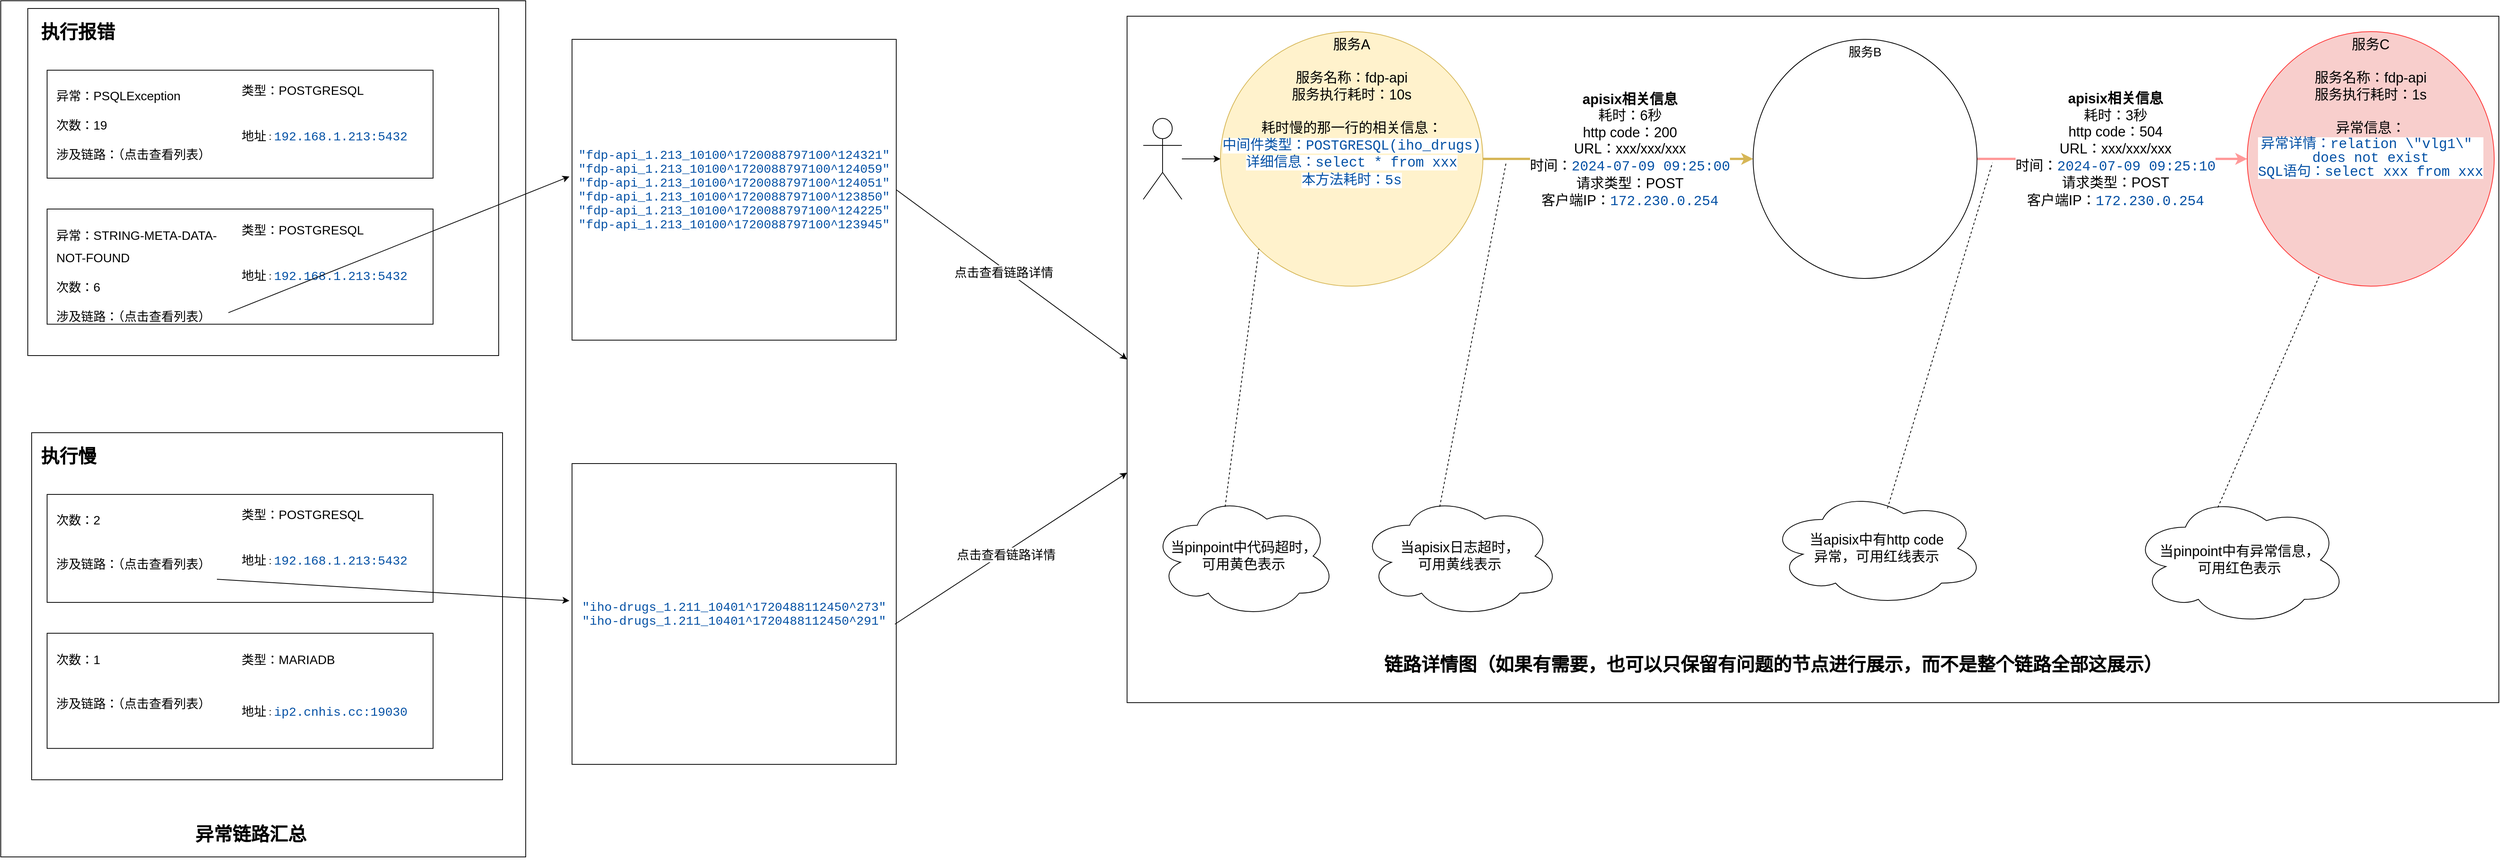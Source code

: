 <mxfile version="24.6.4" type="github">
  <diagram name="第 1 页" id="ANI2F4AvsXiIucCKKWBM">
    <mxGraphModel dx="3217" dy="1240" grid="1" gridSize="10" guides="1" tooltips="1" connect="1" arrows="1" fold="1" page="1" pageScale="1" pageWidth="827" pageHeight="1169" math="0" shadow="0">
      <root>
        <mxCell id="0" />
        <mxCell id="1" parent="0" />
        <mxCell id="_UZ0ICPovGzDHKH6tCGx-78" value="" style="rounded=0;whiteSpace=wrap;html=1;" vertex="1" parent="1">
          <mxGeometry x="-820" y="10" width="680" height="1110" as="geometry" />
        </mxCell>
        <mxCell id="_UZ0ICPovGzDHKH6tCGx-6" value="" style="whiteSpace=wrap;html=1;" vertex="1" parent="1">
          <mxGeometry x="-785" y="20" width="610" height="450" as="geometry" />
        </mxCell>
        <mxCell id="_UZ0ICPovGzDHKH6tCGx-14" value="" style="group" vertex="1" connectable="0" parent="1">
          <mxGeometry x="-760" y="100" width="500" height="140" as="geometry" />
        </mxCell>
        <mxCell id="_UZ0ICPovGzDHKH6tCGx-8" value="" style="rounded=0;whiteSpace=wrap;html=1;" vertex="1" parent="_UZ0ICPovGzDHKH6tCGx-14">
          <mxGeometry width="500" height="140" as="geometry" />
        </mxCell>
        <mxCell id="_UZ0ICPovGzDHKH6tCGx-9" value="&lt;h1 style=&quot;margin-top: 0px;&quot;&gt;&lt;span style=&quot;font-weight: normal;&quot;&gt;&lt;font style=&quot;font-size: 16px;&quot;&gt;异常：PSQLException&lt;/font&gt;&lt;/span&gt;&lt;/h1&gt;&lt;div&gt;&lt;span style=&quot;font-weight: normal;&quot;&gt;&lt;font style=&quot;font-size: 16px;&quot;&gt;次数：19&lt;/font&gt;&lt;/span&gt;&lt;/div&gt;&lt;div&gt;&lt;span style=&quot;font-weight: normal;&quot;&gt;&lt;font style=&quot;font-size: 16px;&quot;&gt;&lt;br&gt;&lt;/font&gt;&lt;/span&gt;&lt;/div&gt;&lt;div&gt;&lt;span style=&quot;font-weight: normal;&quot;&gt;&lt;font style=&quot;font-size: 16px;&quot;&gt;涉及链路：（点击查看列表）&lt;/font&gt;&lt;/span&gt;&lt;/div&gt;" style="text;html=1;whiteSpace=wrap;overflow=hidden;rounded=0;" vertex="1" parent="_UZ0ICPovGzDHKH6tCGx-14">
          <mxGeometry x="10" y="10" width="230" height="110" as="geometry" />
        </mxCell>
        <mxCell id="_UZ0ICPovGzDHKH6tCGx-10" value="&lt;h1 style=&quot;margin-top: 0px; font-size: 16px;&quot;&gt;&lt;span style=&quot;font-size: 16px; font-weight: 400;&quot;&gt;类型：&lt;/span&gt;&lt;span style=&quot;font-weight: normal;&quot;&gt;POSTGRESQL&lt;/span&gt;&lt;/h1&gt;&lt;div&gt;&lt;span style=&quot;font-weight: normal;&quot;&gt;&lt;br&gt;&lt;/span&gt;&lt;/div&gt;&lt;div&gt;&lt;span style=&quot;font-weight: normal;&quot;&gt;&lt;br&gt;&lt;/span&gt;&lt;/div&gt;&lt;div&gt;&lt;span style=&quot;font-weight: normal; font-size: 16px;&quot;&gt;地址&lt;/span&gt;&lt;span style=&quot;font-weight: normal;&quot;&gt;&lt;font size=&quot;1&quot;&gt;：&lt;/font&gt;&lt;/span&gt;&lt;span style=&quot;color: rgb(4, 81, 165); background-color: rgb(255, 255, 255); font-family: IBMPlexMono, &amp;quot;Courier New&amp;quot;, monospace, Consolas, &amp;quot;Courier New&amp;quot;, monospace; white-space: pre;&quot;&gt;&lt;font style=&quot;font-size: 16px;&quot;&gt;192.168.1.213:5432&lt;/font&gt;&lt;/span&gt;&lt;/div&gt;" style="text;html=1;whiteSpace=wrap;overflow=hidden;rounded=0;" vertex="1" parent="_UZ0ICPovGzDHKH6tCGx-14">
          <mxGeometry x="250" y="10" width="230" height="110" as="geometry" />
        </mxCell>
        <mxCell id="_UZ0ICPovGzDHKH6tCGx-15" value="" style="group" vertex="1" connectable="0" parent="1">
          <mxGeometry x="-760" y="280" width="500" height="160" as="geometry" />
        </mxCell>
        <mxCell id="_UZ0ICPovGzDHKH6tCGx-16" value="" style="rounded=0;whiteSpace=wrap;html=1;" vertex="1" parent="_UZ0ICPovGzDHKH6tCGx-15">
          <mxGeometry width="500" height="149.333" as="geometry" />
        </mxCell>
        <mxCell id="_UZ0ICPovGzDHKH6tCGx-17" value="&lt;h1 style=&quot;margin-top: 0px;&quot;&gt;&lt;span style=&quot;font-size: 19px; font-weight: normal;&quot;&gt;&lt;font style=&quot;font-size: 16px;&quot;&gt;异常：&lt;/font&gt;&lt;/span&gt;&lt;font style=&quot;font-size: 16px; font-weight: normal;&quot;&gt;STRING-META-DATA-NOT-FOUND&lt;/font&gt;&lt;/h1&gt;&lt;div&gt;&lt;span style=&quot;font-weight: normal;&quot;&gt;&lt;font style=&quot;font-size: 16px;&quot;&gt;次数：6&lt;/font&gt;&lt;/span&gt;&lt;/div&gt;&lt;div&gt;&lt;span style=&quot;font-weight: normal;&quot;&gt;&lt;font style=&quot;font-size: 16px;&quot;&gt;&lt;br&gt;&lt;/font&gt;&lt;/span&gt;&lt;/div&gt;&lt;div&gt;&lt;span style=&quot;font-weight: normal;&quot;&gt;&lt;font style=&quot;font-size: 16px;&quot;&gt;涉及链路：（点击查看列表）&lt;/font&gt;&lt;/span&gt;&lt;/div&gt;" style="text;html=1;whiteSpace=wrap;overflow=hidden;rounded=0;" vertex="1" parent="_UZ0ICPovGzDHKH6tCGx-15">
          <mxGeometry x="10" y="10.667" width="220" height="149.333" as="geometry" />
        </mxCell>
        <mxCell id="_UZ0ICPovGzDHKH6tCGx-18" value="&lt;h1 style=&quot;margin-top: 0px; font-size: 16px;&quot;&gt;&lt;span style=&quot;font-size: 16px; font-weight: 400;&quot;&gt;类型：&lt;/span&gt;&lt;span style=&quot;font-weight: normal;&quot;&gt;POSTGRESQL&lt;/span&gt;&lt;/h1&gt;&lt;div&gt;&lt;span style=&quot;font-weight: normal;&quot;&gt;&lt;br&gt;&lt;/span&gt;&lt;/div&gt;&lt;div&gt;&lt;span style=&quot;font-weight: normal;&quot;&gt;&lt;br&gt;&lt;/span&gt;&lt;/div&gt;&lt;div&gt;&lt;span style=&quot;font-weight: normal; font-size: 16px;&quot;&gt;地址&lt;/span&gt;&lt;span style=&quot;font-weight: normal;&quot;&gt;&lt;font size=&quot;1&quot;&gt;：&lt;/font&gt;&lt;/span&gt;&lt;span style=&quot;color: rgb(4, 81, 165); background-color: rgb(255, 255, 255); font-family: IBMPlexMono, &amp;quot;Courier New&amp;quot;, monospace, Consolas, &amp;quot;Courier New&amp;quot;, monospace; white-space: pre;&quot;&gt;&lt;font style=&quot;font-size: 16px;&quot;&gt;192.168.1.213:5432&lt;/font&gt;&lt;/span&gt;&lt;/div&gt;" style="text;html=1;whiteSpace=wrap;overflow=hidden;rounded=0;" vertex="1" parent="_UZ0ICPovGzDHKH6tCGx-15">
          <mxGeometry x="250" y="10.667" width="230" height="117.333" as="geometry" />
        </mxCell>
        <mxCell id="_UZ0ICPovGzDHKH6tCGx-19" value="" style="endArrow=classic;html=1;rounded=0;exitX=1.022;exitY=0.829;exitDx=0;exitDy=0;exitPerimeter=0;entryX=-0.008;entryY=0.456;entryDx=0;entryDy=0;entryPerimeter=0;" edge="1" parent="1" source="_UZ0ICPovGzDHKH6tCGx-17" target="_UZ0ICPovGzDHKH6tCGx-20">
          <mxGeometry width="50" height="50" relative="1" as="geometry">
            <mxPoint x="-180" y="410" as="sourcePoint" />
            <mxPoint x="-80" y="180" as="targetPoint" />
          </mxGeometry>
        </mxCell>
        <mxCell id="_UZ0ICPovGzDHKH6tCGx-20" value="&lt;div style=&quot;background-color: rgb(255, 255, 255); font-family: IBMPlexMono, &amp;quot;Courier New&amp;quot;, monospace, Consolas, &amp;quot;Courier New&amp;quot;, monospace; line-height: 18px; white-space: pre; font-size: 16px;&quot;&gt;&lt;div&gt;&lt;span style=&quot;color: #0451a5;&quot;&gt;&quot;fdp-api_1.213_10100^1720088797100^124321&quot;&lt;/span&gt;&lt;/div&gt;&lt;div&gt;&lt;span style=&quot;color: rgb(4, 81, 165);&quot;&gt;&quot;fdp-api_1.213_10100^1720088797100^124059&quot;&lt;/span&gt;&lt;/div&gt;&lt;div&gt;&lt;span style=&quot;color: rgb(4, 81, 165);&quot;&gt;&quot;fdp-api_1.213_10100^1720088797100^124051&quot;&lt;/span&gt;&lt;/div&gt;&lt;div&gt;&lt;span style=&quot;color: #0451a5;&quot;&gt;&quot;fdp-api_1.213_10100^1720088797100^123850&quot;&lt;/span&gt;&lt;/div&gt;&lt;div&gt;&lt;span style=&quot;color: #0451a5;&quot;&gt;&quot;fdp-api_1.213_10100^1720088797100^124225&quot;&lt;/span&gt;&lt;/div&gt;&lt;div&gt;&lt;span style=&quot;color: rgb(4, 81, 165);&quot;&gt;&quot;fdp-api_1.213_10100^1720088797100^123945&quot;&lt;/span&gt;&lt;/div&gt;&lt;/div&gt;" style="rounded=0;whiteSpace=wrap;html=1;" vertex="1" parent="1">
          <mxGeometry x="-80" y="60" width="420" height="390" as="geometry" />
        </mxCell>
        <mxCell id="_UZ0ICPovGzDHKH6tCGx-22" value="&lt;h1 style=&quot;margin-top: 0px;&quot;&gt;执行报错&lt;/h1&gt;" style="text;html=1;whiteSpace=wrap;overflow=hidden;rounded=0;" vertex="1" parent="1">
          <mxGeometry x="-770" y="30" width="180" height="60" as="geometry" />
        </mxCell>
        <mxCell id="_UZ0ICPovGzDHKH6tCGx-23" value="" style="whiteSpace=wrap;html=1;" vertex="1" parent="1">
          <mxGeometry x="-780" y="570" width="610" height="450" as="geometry" />
        </mxCell>
        <mxCell id="_UZ0ICPovGzDHKH6tCGx-24" value="" style="group" vertex="1" connectable="0" parent="1">
          <mxGeometry x="-760" y="650" width="500" height="140" as="geometry" />
        </mxCell>
        <mxCell id="_UZ0ICPovGzDHKH6tCGx-25" value="" style="rounded=0;whiteSpace=wrap;html=1;" vertex="1" parent="_UZ0ICPovGzDHKH6tCGx-24">
          <mxGeometry width="500" height="140" as="geometry" />
        </mxCell>
        <mxCell id="_UZ0ICPovGzDHKH6tCGx-26" value="&lt;h1 style=&quot;margin-top: 0px;&quot;&gt;&lt;span style=&quot;font-size: 16px; font-weight: normal; background-color: initial;&quot;&gt;次数：2&lt;/span&gt;&lt;br&gt;&lt;/h1&gt;&lt;div&gt;&lt;span style=&quot;font-weight: normal;&quot;&gt;&lt;font style=&quot;font-size: 16px;&quot;&gt;&lt;br&gt;&lt;/font&gt;&lt;/span&gt;&lt;/div&gt;&lt;div&gt;&lt;span style=&quot;font-weight: normal;&quot;&gt;&lt;font style=&quot;font-size: 16px;&quot;&gt;涉及链路：（点击查看列表）&lt;/font&gt;&lt;/span&gt;&lt;/div&gt;" style="text;html=1;whiteSpace=wrap;overflow=hidden;rounded=0;" vertex="1" parent="_UZ0ICPovGzDHKH6tCGx-24">
          <mxGeometry x="10" y="10" width="230" height="110" as="geometry" />
        </mxCell>
        <mxCell id="_UZ0ICPovGzDHKH6tCGx-27" value="&lt;h1 style=&quot;margin-top: 0px; font-size: 16px;&quot;&gt;&lt;span style=&quot;font-size: 16px; font-weight: 400;&quot;&gt;类型：&lt;/span&gt;&lt;span style=&quot;font-weight: normal;&quot;&gt;POSTGRESQL&lt;/span&gt;&lt;/h1&gt;&lt;div&gt;&lt;span style=&quot;font-weight: normal;&quot;&gt;&lt;br&gt;&lt;/span&gt;&lt;/div&gt;&lt;div&gt;&lt;span style=&quot;font-weight: normal;&quot;&gt;&lt;br&gt;&lt;/span&gt;&lt;/div&gt;&lt;div&gt;&lt;span style=&quot;font-weight: normal; font-size: 16px;&quot;&gt;地址&lt;/span&gt;&lt;span style=&quot;font-weight: normal;&quot;&gt;&lt;font size=&quot;1&quot;&gt;：&lt;/font&gt;&lt;/span&gt;&lt;span style=&quot;color: rgb(4, 81, 165); background-color: rgb(255, 255, 255); font-family: IBMPlexMono, &amp;quot;Courier New&amp;quot;, monospace, Consolas, &amp;quot;Courier New&amp;quot;, monospace; white-space: pre;&quot;&gt;&lt;font style=&quot;font-size: 16px;&quot;&gt;192.168.1.213:5432&lt;/font&gt;&lt;/span&gt;&lt;/div&gt;" style="text;html=1;whiteSpace=wrap;overflow=hidden;rounded=0;" vertex="1" parent="_UZ0ICPovGzDHKH6tCGx-24">
          <mxGeometry x="250" y="10" width="230" height="110" as="geometry" />
        </mxCell>
        <mxCell id="_UZ0ICPovGzDHKH6tCGx-28" value="" style="group" vertex="1" connectable="0" parent="1">
          <mxGeometry x="-760" y="830" width="500" height="160" as="geometry" />
        </mxCell>
        <mxCell id="_UZ0ICPovGzDHKH6tCGx-29" value="" style="rounded=0;whiteSpace=wrap;html=1;" vertex="1" parent="_UZ0ICPovGzDHKH6tCGx-28">
          <mxGeometry width="500" height="149.333" as="geometry" />
        </mxCell>
        <mxCell id="_UZ0ICPovGzDHKH6tCGx-30" value="&lt;h1 style=&quot;margin-top: 0px;&quot;&gt;&lt;span style=&quot;font-size: 16px; font-weight: normal; background-color: initial;&quot;&gt;次数：1&lt;/span&gt;&lt;/h1&gt;&lt;div&gt;&lt;span style=&quot;font-size: 16px; font-weight: normal; background-color: initial;&quot;&gt;&lt;br&gt;&lt;/span&gt;&lt;/div&gt;&lt;div&gt;&lt;span style=&quot;font-weight: normal;&quot;&gt;&lt;font style=&quot;font-size: 16px;&quot;&gt;涉及链路：（点击查看列表）&lt;/font&gt;&lt;/span&gt;&lt;/div&gt;" style="text;html=1;whiteSpace=wrap;overflow=hidden;rounded=0;" vertex="1" parent="_UZ0ICPovGzDHKH6tCGx-28">
          <mxGeometry x="10" y="10.667" width="220" height="149.333" as="geometry" />
        </mxCell>
        <mxCell id="_UZ0ICPovGzDHKH6tCGx-31" value="&lt;h1 style=&quot;margin-top: 0px;&quot;&gt;&lt;span style=&quot;font-size: 16px; font-weight: 400;&quot;&gt;类型：MARIADB&lt;/span&gt;&lt;/h1&gt;&lt;div&gt;&lt;span style=&quot;font-weight: normal;&quot;&gt;&lt;br&gt;&lt;/span&gt;&lt;/div&gt;&lt;div&gt;&lt;span style=&quot;font-weight: normal;&quot;&gt;&lt;br&gt;&lt;/span&gt;&lt;/div&gt;&lt;div&gt;&lt;span style=&quot;font-weight: normal; font-size: 16px;&quot;&gt;地址&lt;/span&gt;&lt;span style=&quot;font-weight: normal;&quot;&gt;&lt;font size=&quot;1&quot;&gt;：&lt;/font&gt;&lt;/span&gt;&lt;span style=&quot;background-color: initial; font-size: 16px; white-space: pre;&quot;&gt;&lt;font face=&quot;IBMPlexMono, Courier New, monospace, Consolas, Courier New, monospace&quot; color=&quot;#0451a5&quot;&gt;ip2.cnhis.cc:19030&lt;/font&gt;&lt;/span&gt;&lt;/div&gt;" style="text;html=1;whiteSpace=wrap;overflow=hidden;rounded=0;" vertex="1" parent="_UZ0ICPovGzDHKH6tCGx-28">
          <mxGeometry x="250" y="10.667" width="230" height="117.333" as="geometry" />
        </mxCell>
        <mxCell id="_UZ0ICPovGzDHKH6tCGx-32" value="" style="endArrow=classic;html=1;rounded=0;exitX=0.913;exitY=0.909;exitDx=0;exitDy=0;exitPerimeter=0;entryX=-0.008;entryY=0.456;entryDx=0;entryDy=0;entryPerimeter=0;" edge="1" parent="1" source="_UZ0ICPovGzDHKH6tCGx-26" target="_UZ0ICPovGzDHKH6tCGx-33">
          <mxGeometry width="50" height="50" relative="1" as="geometry">
            <mxPoint x="-180" y="960" as="sourcePoint" />
            <mxPoint x="-80" y="730" as="targetPoint" />
          </mxGeometry>
        </mxCell>
        <mxCell id="_UZ0ICPovGzDHKH6tCGx-33" value="&lt;div style=&quot;background-color: rgb(255, 255, 255); font-family: IBMPlexMono, &amp;quot;Courier New&amp;quot;, monospace, Consolas, &amp;quot;Courier New&amp;quot;, monospace; line-height: 18px; white-space: pre; font-size: 16px;&quot;&gt;&lt;div style=&quot;line-height: 18px;&quot;&gt;&lt;div&gt;&lt;span style=&quot;color: #0451a5;&quot;&gt;&quot;iho-drugs_1.211_10401^1720488112450^273&quot;&lt;/span&gt;&lt;/div&gt;&lt;div&gt;&lt;span style=&quot;color: #0451a5;&quot;&gt;&quot;iho-drugs_1.211_10401^1720488112450^291&quot;&lt;/span&gt;&lt;/div&gt;&lt;/div&gt;&lt;/div&gt;" style="rounded=0;whiteSpace=wrap;html=1;" vertex="1" parent="1">
          <mxGeometry x="-80" y="610" width="420" height="390" as="geometry" />
        </mxCell>
        <mxCell id="_UZ0ICPovGzDHKH6tCGx-34" value="&lt;h1 style=&quot;margin-top: 0px;&quot;&gt;执行慢&lt;/h1&gt;" style="text;html=1;whiteSpace=wrap;overflow=hidden;rounded=0;" vertex="1" parent="1">
          <mxGeometry x="-770" y="580" width="170" height="50" as="geometry" />
        </mxCell>
        <mxCell id="_UZ0ICPovGzDHKH6tCGx-38" value="" style="endArrow=classic;html=1;rounded=0;exitX=1;exitY=0.5;exitDx=0;exitDy=0;entryX=0;entryY=0.5;entryDx=0;entryDy=0;" edge="1" parent="1" source="_UZ0ICPovGzDHKH6tCGx-20" target="_UZ0ICPovGzDHKH6tCGx-41">
          <mxGeometry width="50" height="50" relative="1" as="geometry">
            <mxPoint x="110" y="530" as="sourcePoint" />
            <mxPoint x="650" y="450" as="targetPoint" />
          </mxGeometry>
        </mxCell>
        <mxCell id="_UZ0ICPovGzDHKH6tCGx-39" value="&lt;font style=&quot;font-size: 16px;&quot;&gt;点击查看链路详情&lt;/font&gt;" style="edgeLabel;html=1;align=center;verticalAlign=middle;resizable=0;points=[];" vertex="1" connectable="0" parent="_UZ0ICPovGzDHKH6tCGx-38">
          <mxGeometry x="-0.052" y="-3" relative="1" as="geometry">
            <mxPoint x="-1" as="offset" />
          </mxGeometry>
        </mxCell>
        <mxCell id="_UZ0ICPovGzDHKH6tCGx-41" value="" style="rounded=0;whiteSpace=wrap;html=1;strokeWidth=1;" vertex="1" parent="1">
          <mxGeometry x="639" y="30" width="1777" height="890" as="geometry" />
        </mxCell>
        <mxCell id="_UZ0ICPovGzDHKH6tCGx-47" value="" style="edgeStyle=orthogonalEdgeStyle;rounded=0;orthogonalLoop=1;jettySize=auto;html=1;" edge="1" parent="1" source="_UZ0ICPovGzDHKH6tCGx-43" target="_UZ0ICPovGzDHKH6tCGx-46">
          <mxGeometry relative="1" as="geometry" />
        </mxCell>
        <mxCell id="_UZ0ICPovGzDHKH6tCGx-43" value="" style="shape=umlActor;verticalLabelPosition=bottom;verticalAlign=top;html=1;outlineConnect=0;" vertex="1" parent="1">
          <mxGeometry x="660" y="162.5" width="50" height="105" as="geometry" />
        </mxCell>
        <mxCell id="_UZ0ICPovGzDHKH6tCGx-51" style="edgeStyle=orthogonalEdgeStyle;rounded=0;orthogonalLoop=1;jettySize=auto;html=1;exitX=1;exitY=0.5;exitDx=0;exitDy=0;entryX=0;entryY=0.5;entryDx=0;entryDy=0;fillColor=#fff2cc;strokeColor=#d6b656;strokeWidth=3;" edge="1" parent="1" source="_UZ0ICPovGzDHKH6tCGx-46" target="_UZ0ICPovGzDHKH6tCGx-50">
          <mxGeometry relative="1" as="geometry" />
        </mxCell>
        <mxCell id="_UZ0ICPovGzDHKH6tCGx-74" value="&lt;font style=&quot;font-size: 18px;&quot;&gt;&lt;br&gt;&lt;/font&gt;&lt;div style=&quot;forced-color-adjust: none; color: rgb(0, 0, 0); font-family: Helvetica; font-style: normal; font-variant-ligatures: normal; font-variant-caps: normal; font-weight: 400; letter-spacing: normal; orphans: 2; text-align: center; text-indent: 0px; text-transform: none; white-space: nowrap; widows: 2; word-spacing: 0px; -webkit-text-stroke-width: 0px; text-decoration-thickness: initial; text-decoration-style: initial; text-decoration-color: initial; font-size: 18px;&quot;&gt;&lt;font style=&quot;forced-color-adjust: none; font-size: 18px;&quot;&gt;&lt;b style=&quot;forced-color-adjust: none;&quot;&gt;apisix相关信息&lt;/b&gt;&lt;/font&gt;&lt;/div&gt;&lt;font style=&quot;forced-color-adjust: none; color: rgb(0, 0, 0); font-family: Helvetica; font-style: normal; font-variant-ligatures: normal; font-variant-caps: normal; font-weight: 400; letter-spacing: normal; orphans: 2; text-align: center; text-indent: 0px; text-transform: none; white-space: nowrap; widows: 2; word-spacing: 0px; -webkit-text-stroke-width: 0px; text-decoration-thickness: initial; text-decoration-style: initial; text-decoration-color: initial; font-size: 18px;&quot;&gt;耗时：6秒&lt;/font&gt;&lt;div style=&quot;forced-color-adjust: none; color: rgb(0, 0, 0); font-family: Helvetica; font-style: normal; font-variant-ligatures: normal; font-variant-caps: normal; font-weight: 400; letter-spacing: normal; orphans: 2; text-align: center; text-indent: 0px; text-transform: none; white-space: nowrap; widows: 2; word-spacing: 0px; -webkit-text-stroke-width: 0px; text-decoration-thickness: initial; text-decoration-style: initial; text-decoration-color: initial; font-size: 18px;&quot;&gt;&lt;span style=&quot;forced-color-adjust: none;&quot;&gt;&lt;font style=&quot;font-size: 18px;&quot;&gt;http code：200&lt;/font&gt;&lt;/span&gt;&lt;/div&gt;&lt;div style=&quot;forced-color-adjust: none; color: rgb(0, 0, 0); font-family: Helvetica; font-style: normal; font-variant-ligatures: normal; font-variant-caps: normal; font-weight: 400; letter-spacing: normal; orphans: 2; text-align: center; text-indent: 0px; text-transform: none; white-space: nowrap; widows: 2; word-spacing: 0px; -webkit-text-stroke-width: 0px; text-decoration-thickness: initial; text-decoration-style: initial; text-decoration-color: initial; font-size: 18px;&quot;&gt;&lt;span style=&quot;forced-color-adjust: none;&quot;&gt;&lt;font style=&quot;font-size: 18px;&quot;&gt;URL：xxx/xxx/xxx&lt;/font&gt;&lt;/span&gt;&lt;/div&gt;&lt;div style=&quot;forced-color-adjust: none; color: rgb(0, 0, 0); font-family: Helvetica; font-style: normal; font-variant-ligatures: normal; font-variant-caps: normal; font-weight: 400; letter-spacing: normal; orphans: 2; text-align: center; text-indent: 0px; text-transform: none; white-space: nowrap; widows: 2; word-spacing: 0px; -webkit-text-stroke-width: 0px; text-decoration-thickness: initial; text-decoration-style: initial; text-decoration-color: initial; font-size: 18px;&quot;&gt;&lt;font style=&quot;font-size: 18px;&quot;&gt;&lt;span style=&quot;forced-color-adjust: none;&quot;&gt;时间：&lt;/span&gt;&lt;span style=&quot;forced-color-adjust: none; color: rgb(4, 81, 165); font-family: IBMPlexMono, &amp;quot;Courier New&amp;quot;, monospace, Consolas, &amp;quot;Courier New&amp;quot;, monospace; white-space: pre;&quot;&gt;&lt;font style=&quot;forced-color-adjust: none; font-size: 18px;&quot;&gt;2024-07-09 09:25:00&lt;/font&gt;&lt;/span&gt;&lt;/font&gt;&lt;/div&gt;&lt;div style=&quot;forced-color-adjust: none; color: rgb(0, 0, 0); font-family: Helvetica; font-style: normal; font-variant-ligatures: normal; font-variant-caps: normal; font-weight: 400; letter-spacing: normal; orphans: 2; text-align: center; text-indent: 0px; text-transform: none; white-space: nowrap; widows: 2; word-spacing: 0px; -webkit-text-stroke-width: 0px; text-decoration-thickness: initial; text-decoration-style: initial; text-decoration-color: initial; font-size: 18px;&quot;&gt;&lt;font style=&quot;font-size: 18px;&quot;&gt;&lt;span style=&quot;forced-color-adjust: none;&quot;&gt;请求类型：POST&lt;/span&gt;&lt;span style=&quot;forced-color-adjust: none; color: rgb(4, 81, 165); font-family: IBMPlexMono, &amp;quot;Courier New&amp;quot;, monospace, Consolas, &amp;quot;Courier New&amp;quot;, monospace; white-space: pre;&quot;&gt;&lt;font style=&quot;forced-color-adjust: none; font-size: 18px;&quot;&gt;&lt;br style=&quot;forced-color-adjust: none;&quot;&gt;&lt;/font&gt;&lt;/span&gt;&lt;/font&gt;&lt;/div&gt;&lt;div style=&quot;forced-color-adjust: none; color: rgb(0, 0, 0); font-family: Helvetica; font-style: normal; font-variant-ligatures: normal; font-variant-caps: normal; font-weight: 400; letter-spacing: normal; orphans: 2; text-align: center; text-indent: 0px; text-transform: none; white-space: nowrap; widows: 2; word-spacing: 0px; -webkit-text-stroke-width: 0px; text-decoration-thickness: initial; text-decoration-style: initial; text-decoration-color: initial; font-size: 18px;&quot;&gt;&lt;font style=&quot;font-size: 18px;&quot;&gt;&lt;span style=&quot;forced-color-adjust: none;&quot;&gt;客户端IP：&lt;/span&gt;&lt;span style=&quot;forced-color-adjust: none; color: rgb(4, 81, 165); font-family: IBMPlexMono, &amp;quot;Courier New&amp;quot;, monospace, Consolas, &amp;quot;Courier New&amp;quot;, monospace; white-space: pre;&quot;&gt;&lt;font style=&quot;forced-color-adjust: none; font-size: 18px;&quot;&gt;172.230.0.254&lt;/font&gt;&lt;/span&gt;&lt;/font&gt;&lt;/div&gt;&lt;font style=&quot;font-size: 18px;&quot;&gt;&lt;br class=&quot;Apple-interchange-newline&quot;&gt;&lt;/font&gt;&lt;div style=&quot;font-size: 18px;&quot;&gt;&lt;br&gt;&lt;/div&gt;" style="edgeLabel;html=1;align=center;verticalAlign=middle;resizable=0;points=[];" vertex="1" connectable="0" parent="_UZ0ICPovGzDHKH6tCGx-51">
          <mxGeometry x="-0.018" y="-1" relative="1" as="geometry">
            <mxPoint x="18" y="-1" as="offset" />
          </mxGeometry>
        </mxCell>
        <mxCell id="_UZ0ICPovGzDHKH6tCGx-46" value="&lt;font style=&quot;font-size: 18px;&quot;&gt;服务A&lt;/font&gt;&lt;div style=&quot;font-size: 18px;&quot;&gt;&lt;font style=&quot;font-size: 18px;&quot;&gt;&lt;br&gt;&lt;/font&gt;&lt;/div&gt;&lt;div style=&quot;font-size: 18px;&quot;&gt;&lt;font style=&quot;font-size: 18px;&quot;&gt;&lt;div style=&quot;&quot;&gt;&lt;font style=&quot;font-size: 18px;&quot;&gt;服务名称：fdp-api&lt;/font&gt;&lt;/div&gt;&lt;div style=&quot;&quot;&gt;&lt;font style=&quot;font-size: 18px;&quot;&gt;服务执行耗时：10s&lt;/font&gt;&lt;/div&gt;&lt;div style=&quot;&quot;&gt;&lt;font style=&quot;font-size: 18px;&quot;&gt;&lt;br&gt;&lt;/font&gt;&lt;/div&gt;&lt;div style=&quot;&quot;&gt;&lt;font style=&quot;font-size: 18px;&quot;&gt;耗时慢的那一行的相关信息：&lt;/font&gt;&lt;/div&gt;&lt;div style=&quot;&quot;&gt;&lt;font style=&quot;font-size: 18px;&quot;&gt;&lt;font style=&quot;font-size: 18px;&quot;&gt;&lt;span style=&quot;color: rgb(4, 81, 165); background-color: rgb(255, 255, 255); font-family: IBMPlexMono, &amp;quot;Courier New&amp;quot;, monospace, Consolas, &amp;quot;Courier New&amp;quot;, monospace; white-space: pre;&quot;&gt;中间件类型：&lt;/span&gt;&lt;/font&gt;&lt;span style=&quot;color: rgb(4, 81, 165); background-color: rgb(255, 255, 255); font-family: IBMPlexMono, &amp;quot;Courier New&amp;quot;, monospace, Consolas, &amp;quot;Courier New&amp;quot;, monospace; white-space: pre;&quot;&gt;POSTGRESQL(iho_drugs)&lt;br&gt;详细信息：select * from xxx&lt;/span&gt;&lt;/font&gt;&lt;/div&gt;&lt;div style=&quot;&quot;&gt;&lt;font style=&quot;font-size: 18px;&quot; face=&quot;IBMPlexMono, Courier New, monospace, Consolas, Courier New, monospace&quot; color=&quot;#0451a5&quot;&gt;&lt;span style=&quot;white-space: pre; background-color: rgb(255, 255, 255);&quot;&gt;本方法耗时：5s&lt;/span&gt;&lt;/font&gt;&lt;/div&gt;&lt;div style=&quot;&quot;&gt;&lt;br&gt;&lt;/div&gt;&lt;/font&gt;&lt;/div&gt;" style="ellipse;whiteSpace=wrap;html=1;verticalAlign=top;fillColor=#fff2cc;strokeColor=#d6b656;" vertex="1" parent="1">
          <mxGeometry x="760" y="50" width="340" height="330" as="geometry" />
        </mxCell>
        <mxCell id="_UZ0ICPovGzDHKH6tCGx-53" style="edgeStyle=orthogonalEdgeStyle;rounded=0;orthogonalLoop=1;jettySize=auto;html=1;exitX=1;exitY=0.5;exitDx=0;exitDy=0;entryX=0;entryY=0.5;entryDx=0;entryDy=0;fillColor=#f8cecc;strokeColor=#FF9999;strokeWidth=3;" edge="1" parent="1" source="_UZ0ICPovGzDHKH6tCGx-50" target="_UZ0ICPovGzDHKH6tCGx-52">
          <mxGeometry relative="1" as="geometry" />
        </mxCell>
        <mxCell id="_UZ0ICPovGzDHKH6tCGx-69" value="&lt;div style=&quot;font-size: 18px;&quot;&gt;&lt;font style=&quot;font-size: 18px;&quot;&gt;&lt;b style=&quot;&quot;&gt;apisix相关信息&lt;/b&gt;&lt;/font&gt;&lt;/div&gt;&lt;font style=&quot;font-size: 18px;&quot;&gt;耗时：3秒&lt;/font&gt;&lt;div style=&quot;font-size: 18px;&quot;&gt;&lt;font style=&quot;font-size: 18px;&quot;&gt;http code：504&lt;/font&gt;&lt;/div&gt;&lt;div style=&quot;font-size: 18px;&quot;&gt;&lt;font style=&quot;font-size: 18px;&quot;&gt;URL：xxx/xxx/xxx&lt;/font&gt;&lt;/div&gt;&lt;div style=&quot;font-size: 18px;&quot;&gt;&lt;font style=&quot;font-size: 18px;&quot;&gt;时间：&lt;span style=&quot;color: rgb(4, 81, 165); font-family: IBMPlexMono, &amp;quot;Courier New&amp;quot;, monospace, Consolas, &amp;quot;Courier New&amp;quot;, monospace; white-space: pre;&quot;&gt;&lt;font style=&quot;font-size: 18px;&quot;&gt;2024-07-09 09:25:10&lt;/font&gt;&lt;/span&gt;&lt;/font&gt;&lt;/div&gt;&lt;div style=&quot;font-size: 18px;&quot;&gt;&lt;font style=&quot;font-size: 18px;&quot;&gt;请求类型：POST&lt;span style=&quot;color: rgb(4, 81, 165); font-family: IBMPlexMono, &amp;quot;Courier New&amp;quot;, monospace, Consolas, &amp;quot;Courier New&amp;quot;, monospace; white-space: pre;&quot;&gt;&lt;font style=&quot;font-size: 18px;&quot;&gt;&lt;br&gt;&lt;/font&gt;&lt;/span&gt;&lt;/font&gt;&lt;/div&gt;&lt;div style=&quot;font-size: 18px;&quot;&gt;&lt;font style=&quot;font-size: 18px;&quot;&gt;客户端IP：&lt;span style=&quot;color: rgb(4, 81, 165); font-family: IBMPlexMono, &amp;quot;Courier New&amp;quot;, monospace, Consolas, &amp;quot;Courier New&amp;quot;, monospace; white-space: pre;&quot;&gt;&lt;font style=&quot;font-size: 18px;&quot;&gt;172.230.0.254&lt;/font&gt;&lt;/span&gt;&lt;/font&gt;&lt;/div&gt;&lt;div style=&quot;font-size: 18px;&quot;&gt;&lt;span style=&quot;color: rgb(4, 81, 165); font-family: IBMPlexMono, &amp;quot;Courier New&amp;quot;, monospace, Consolas, &amp;quot;Courier New&amp;quot;, monospace; white-space: pre;&quot;&gt;&lt;font style=&quot;font-size: 16px;&quot;&gt;&lt;br&gt;&lt;/font&gt;&lt;/span&gt;&lt;/div&gt;" style="edgeLabel;html=1;align=center;verticalAlign=middle;resizable=0;points=[];" vertex="1" connectable="0" parent="_UZ0ICPovGzDHKH6tCGx-53">
          <mxGeometry x="-0.025" y="-2" relative="1" as="geometry">
            <mxPoint x="8" y="-2" as="offset" />
          </mxGeometry>
        </mxCell>
        <mxCell id="_UZ0ICPovGzDHKH6tCGx-50" value="&lt;font style=&quot;font-size: 16px;&quot;&gt;服务B&lt;/font&gt;&lt;div&gt;&lt;font style=&quot;font-size: 16px;&quot;&gt;&lt;br&gt;&lt;/font&gt;&lt;/div&gt;&lt;div&gt;&lt;font style=&quot;font-size: 16px;&quot;&gt;&lt;br&gt;&lt;/font&gt;&lt;/div&gt;" style="ellipse;whiteSpace=wrap;html=1;verticalAlign=top;" vertex="1" parent="1">
          <mxGeometry x="1450" y="60" width="290" height="310" as="geometry" />
        </mxCell>
        <mxCell id="_UZ0ICPovGzDHKH6tCGx-52" value="&lt;font style=&quot;font-size: 18px;&quot;&gt;服务C&lt;/font&gt;&lt;div style=&quot;font-size: 18px;&quot;&gt;&lt;font style=&quot;font-size: 18px;&quot;&gt;&lt;br&gt;&lt;/font&gt;&lt;/div&gt;&lt;div style=&quot;font-size: 18px;&quot;&gt;&lt;font style=&quot;font-size: 18px;&quot;&gt;服务名称：fdp-api&lt;/font&gt;&lt;/div&gt;&lt;div style=&quot;font-size: 18px;&quot;&gt;&lt;font style=&quot;font-size: 18px;&quot;&gt;服务执行耗时：1s&lt;/font&gt;&lt;/div&gt;&lt;div style=&quot;font-size: 18px;&quot;&gt;&lt;font style=&quot;font-size: 18px;&quot;&gt;&lt;br&gt;&lt;/font&gt;&lt;/div&gt;&lt;div style=&quot;font-size: 18px;&quot;&gt;&lt;font style=&quot;font-size: 18px;&quot;&gt;异常信息：&lt;/font&gt;&lt;/div&gt;&lt;div style=&quot;font-size: 18px;&quot;&gt;&lt;font style=&quot;font-size: 18px;&quot;&gt;&lt;div style=&quot;background-color: rgb(255, 255, 255); font-family: IBMPlexMono, &amp;quot;Courier New&amp;quot;, monospace, Consolas, &amp;quot;Courier New&amp;quot;, monospace; line-height: 18px; white-space: pre;&quot;&gt;&lt;span style=&quot;color: rgb(4, 81, 165);&quot;&gt;异常详情：relation \&quot;vlg1\&quot; &lt;/span&gt;&lt;/div&gt;&lt;div style=&quot;background-color: rgb(255, 255, 255); font-family: IBMPlexMono, &amp;quot;Courier New&amp;quot;, monospace, Consolas, &amp;quot;Courier New&amp;quot;, monospace; line-height: 18px; white-space: pre;&quot;&gt;&lt;span style=&quot;color: rgb(4, 81, 165);&quot;&gt;does not exist&lt;/span&gt;&lt;/div&gt;&lt;div style=&quot;background-color: rgb(255, 255, 255); font-family: IBMPlexMono, &amp;quot;Courier New&amp;quot;, monospace, Consolas, &amp;quot;Courier New&amp;quot;, monospace; line-height: 18px; white-space: pre;&quot;&gt;&lt;span style=&quot;color: rgb(4, 81, 165);&quot;&gt;SQL语句：select xxx from xxx&lt;/span&gt;&lt;/div&gt;&lt;/font&gt;&lt;/div&gt;" style="ellipse;whiteSpace=wrap;html=1;verticalAlign=top;fillColor=#f8cecc;strokeColor=#FF3333;" vertex="1" parent="1">
          <mxGeometry x="2090" y="50" width="320" height="330" as="geometry" />
        </mxCell>
        <mxCell id="_UZ0ICPovGzDHKH6tCGx-57" value="&lt;font style=&quot;font-size: 18px;&quot;&gt;当pinpoint中代码超时，&lt;/font&gt;&lt;div style=&quot;font-size: 18px;&quot;&gt;&lt;font style=&quot;font-size: 18px;&quot;&gt;可用黄色表示&lt;/font&gt;&lt;/div&gt;" style="ellipse;shape=cloud;whiteSpace=wrap;html=1;" vertex="1" parent="1">
          <mxGeometry x="670" y="650" width="240" height="160" as="geometry" />
        </mxCell>
        <mxCell id="_UZ0ICPovGzDHKH6tCGx-58" value="" style="endArrow=none;dashed=1;html=1;rounded=0;exitX=0.4;exitY=0.1;exitDx=0;exitDy=0;exitPerimeter=0;entryX=0;entryY=1;entryDx=0;entryDy=0;" edge="1" parent="1" source="_UZ0ICPovGzDHKH6tCGx-57" target="_UZ0ICPovGzDHKH6tCGx-46">
          <mxGeometry width="50" height="50" relative="1" as="geometry">
            <mxPoint x="1170" y="520" as="sourcePoint" />
            <mxPoint x="970" y="230" as="targetPoint" />
          </mxGeometry>
        </mxCell>
        <mxCell id="_UZ0ICPovGzDHKH6tCGx-60" value="&lt;font style=&quot;font-size: 18px;&quot;&gt;当apisix日志超时，&lt;/font&gt;&lt;div style=&quot;font-size: 18px;&quot;&gt;&lt;font style=&quot;font-size: 18px;&quot;&gt;可用黄线表示&lt;/font&gt;&lt;/div&gt;" style="ellipse;shape=cloud;whiteSpace=wrap;html=1;" vertex="1" parent="1">
          <mxGeometry x="940" y="650" width="260" height="160" as="geometry" />
        </mxCell>
        <mxCell id="_UZ0ICPovGzDHKH6tCGx-61" value="" style="endArrow=none;dashed=1;html=1;rounded=0;exitX=0.4;exitY=0.1;exitDx=0;exitDy=0;exitPerimeter=0;" edge="1" parent="1" source="_UZ0ICPovGzDHKH6tCGx-60">
          <mxGeometry width="50" height="50" relative="1" as="geometry">
            <mxPoint x="1170" y="520" as="sourcePoint" />
            <mxPoint x="1130" y="220" as="targetPoint" />
          </mxGeometry>
        </mxCell>
        <mxCell id="_UZ0ICPovGzDHKH6tCGx-62" value="&lt;font style=&quot;font-size: 18px;&quot;&gt;当apisix中有http code&lt;/font&gt;&lt;div style=&quot;font-size: 18px;&quot;&gt;&lt;font style=&quot;font-size: 18px;&quot;&gt;异常，可用红线表示&lt;/font&gt;&lt;/div&gt;" style="ellipse;shape=cloud;whiteSpace=wrap;html=1;" vertex="1" parent="1">
          <mxGeometry x="1470" y="645" width="280" height="150" as="geometry" />
        </mxCell>
        <mxCell id="_UZ0ICPovGzDHKH6tCGx-63" value="" style="endArrow=none;dashed=1;html=1;rounded=0;exitX=0.55;exitY=0.154;exitDx=0;exitDy=0;exitPerimeter=0;" edge="1" parent="1" source="_UZ0ICPovGzDHKH6tCGx-62">
          <mxGeometry width="50" height="50" relative="1" as="geometry">
            <mxPoint x="1170" y="520" as="sourcePoint" />
            <mxPoint x="1760" y="220" as="targetPoint" />
          </mxGeometry>
        </mxCell>
        <mxCell id="_UZ0ICPovGzDHKH6tCGx-64" value="&lt;font style=&quot;font-size: 18px;&quot;&gt;当pinpoint中有异常信息，&lt;/font&gt;&lt;div style=&quot;font-size: 18px;&quot;&gt;&lt;font style=&quot;font-size: 18px;&quot;&gt;可用红色表示&lt;/font&gt;&lt;/div&gt;" style="ellipse;shape=cloud;whiteSpace=wrap;html=1;" vertex="1" parent="1">
          <mxGeometry x="1940" y="650" width="280" height="170" as="geometry" />
        </mxCell>
        <mxCell id="_UZ0ICPovGzDHKH6tCGx-65" value="" style="endArrow=none;dashed=1;html=1;rounded=0;exitX=0.4;exitY=0.1;exitDx=0;exitDy=0;exitPerimeter=0;" edge="1" parent="1" source="_UZ0ICPovGzDHKH6tCGx-64" target="_UZ0ICPovGzDHKH6tCGx-52">
          <mxGeometry width="50" height="50" relative="1" as="geometry">
            <mxPoint x="1170" y="520" as="sourcePoint" />
            <mxPoint x="1220" y="470" as="targetPoint" />
          </mxGeometry>
        </mxCell>
        <mxCell id="_UZ0ICPovGzDHKH6tCGx-71" value="" style="endArrow=classic;html=1;rounded=0;exitX=0.996;exitY=0.534;exitDx=0;exitDy=0;entryX=0;entryY=0.665;entryDx=0;entryDy=0;exitPerimeter=0;entryPerimeter=0;" edge="1" parent="1" source="_UZ0ICPovGzDHKH6tCGx-33" target="_UZ0ICPovGzDHKH6tCGx-41">
          <mxGeometry width="50" height="50" relative="1" as="geometry">
            <mxPoint x="340" y="380" as="sourcePoint" />
            <mxPoint x="700" y="535" as="targetPoint" />
          </mxGeometry>
        </mxCell>
        <mxCell id="_UZ0ICPovGzDHKH6tCGx-72" value="&lt;font style=&quot;font-size: 16px;&quot;&gt;点击查看链路详情&lt;/font&gt;" style="edgeLabel;html=1;align=center;verticalAlign=middle;resizable=0;points=[];" vertex="1" connectable="0" parent="_UZ0ICPovGzDHKH6tCGx-71">
          <mxGeometry x="-0.052" y="-3" relative="1" as="geometry">
            <mxPoint x="-1" as="offset" />
          </mxGeometry>
        </mxCell>
        <mxCell id="_UZ0ICPovGzDHKH6tCGx-75" value="&lt;h1 style=&quot;margin-top: 0px;&quot;&gt;链路详情图（如果有需要，也可以只保留有问题的节点进行展示，而不是整个链路全部这展示）&lt;/h1&gt;&lt;p&gt;&lt;br&gt;&lt;/p&gt;" style="text;html=1;whiteSpace=wrap;overflow=hidden;rounded=0;" vertex="1" parent="1">
          <mxGeometry x="970" y="850" width="1010" height="120" as="geometry" />
        </mxCell>
        <mxCell id="_UZ0ICPovGzDHKH6tCGx-79" value="&lt;h1 style=&quot;margin-top: 0px;&quot;&gt;异常链路汇总&lt;/h1&gt;" style="text;html=1;whiteSpace=wrap;overflow=hidden;rounded=0;" vertex="1" parent="1">
          <mxGeometry x="-570" y="1070" width="180" height="50" as="geometry" />
        </mxCell>
      </root>
    </mxGraphModel>
  </diagram>
</mxfile>
